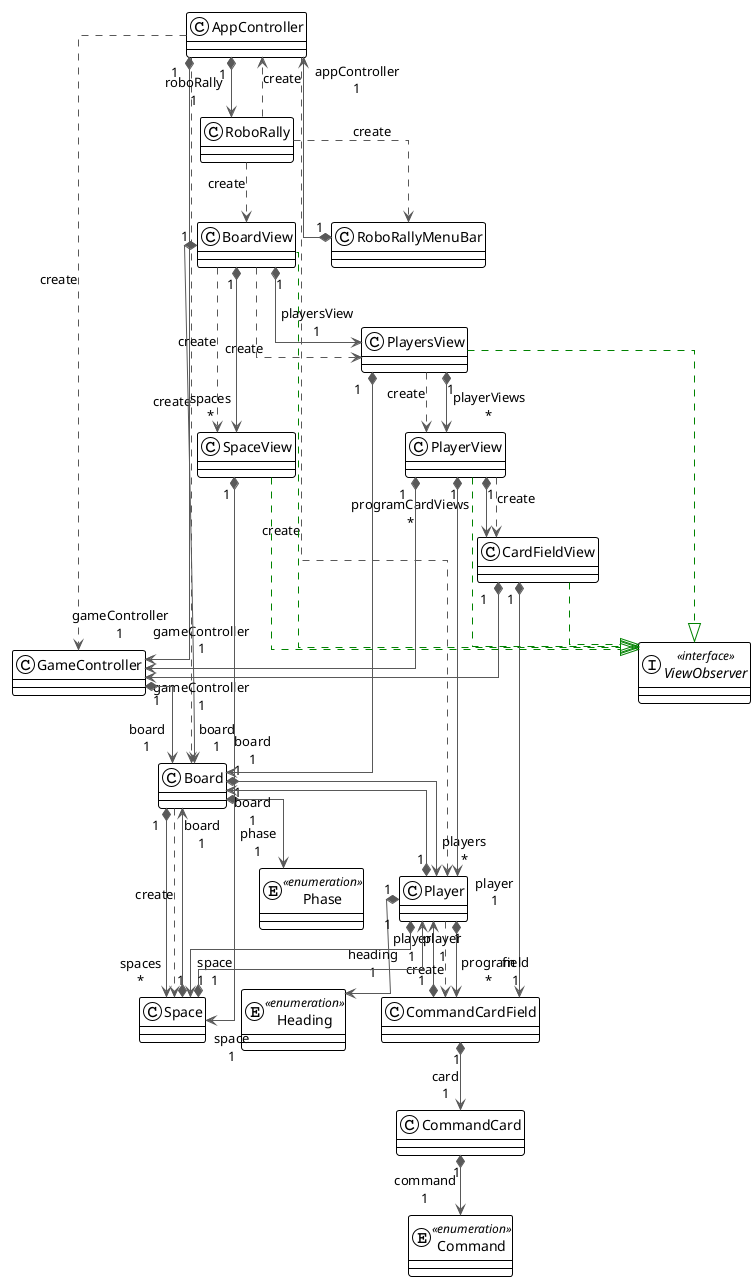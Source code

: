 @startuml

!theme plain
top to bottom direction
skinparam linetype ortho

class AppController
class Board
class BoardView
class CardFieldView
enum Command << enumeration >>
class CommandCard
class CommandCardField
class GameController
enum Heading << enumeration >>
enum Phase << enumeration >>
class Player
class PlayerView
class PlayersView
class RoboRally
class RoboRallyMenuBar
class Space
class SpaceView
interface ViewObserver << interface >>

AppController     -[#595959,dashed]->  Board            : "«create»"
AppController    "1" *-[#595959,plain]-> "gameController\n1" GameController   
AppController     -[#595959,dashed]->  GameController   : "«create»"
AppController     -[#595959,dashed]->  Player           : "«create»"
AppController    "1" *-[#595959,plain]-> "roboRally\n1" RoboRally        
Board            "1" *-[#595959,plain]-> "phase\n1" Phase            
Board            "1" *-[#595959,plain]-> "players\n*" Player           
Board            "1" *-[#595959,plain]-> "spaces\n*" Space            
Board             -[#595959,dashed]->  Space            : "«create»"
BoardView        "1" *-[#595959,plain]-> "board\n1" Board            
BoardView        "1" *-[#595959,plain]-> "playersView\n1" PlayersView      
BoardView         -[#595959,dashed]->  PlayersView      : "«create»"
BoardView         -[#595959,dashed]->  SpaceView        : "«create»"
BoardView        "1" *-[#595959,plain]-> "spaces\n*" SpaceView        
BoardView         -[#008200,dashed]-^  ViewObserver     
CardFieldView    "1" *-[#595959,plain]-> "field\n1" CommandCardField 
CardFieldView    "1" *-[#595959,plain]-> "gameController\n1" GameController   
CardFieldView     -[#008200,dashed]-^  ViewObserver     
CommandCard      "1" *-[#595959,plain]-> "command\n1" Command          
CommandCardField "1" *-[#595959,plain]-> "card\n1" CommandCard      
CommandCardField "1" *-[#595959,plain]-> "player\n1" Player           
GameController   "1" *-[#595959,plain]-> "board\n1" Board            
Player           "1" *-[#595959,plain]-> "board\n1" Board            
Player            -[#595959,dashed]->  CommandCardField : "«create»"
Player           "1" *-[#595959,plain]-> "program\n*" CommandCardField 
Player           "1" *-[#595959,plain]-> "heading\n1" Heading          
Player           "1" *-[#595959,plain]-> "space\n1" Space            
PlayerView       "1" *-[#595959,plain]-> "programCardViews\n*" CardFieldView    
PlayerView        -[#595959,dashed]->  CardFieldView    : "«create»"
PlayerView       "1" *-[#595959,plain]-> "gameController\n1" GameController   
PlayerView       "1" *-[#595959,plain]-> "player\n1" Player           
PlayerView        -[#008200,dashed]-^  ViewObserver     
PlayersView      "1" *-[#595959,plain]-> "board\n1" Board            
PlayersView       -[#595959,dashed]->  PlayerView       : "«create»"
PlayersView      "1" *-[#595959,plain]-> "playerViews\n*" PlayerView       
PlayersView       -[#008200,dashed]-^  ViewObserver     
RoboRally         -[#595959,dashed]->  AppController    : "«create»"
RoboRally         -[#595959,dashed]->  BoardView        : "«create»"
RoboRally         -[#595959,dashed]->  RoboRallyMenuBar : "«create»"
RoboRallyMenuBar "1" *-[#595959,plain]-> "appController\n1" AppController    
Space            "1" *-[#595959,plain]-> "board\n1" Board            
Space            "1" *-[#595959,plain]-> "player\n1" Player           
SpaceView        "1" *-[#595959,plain]-> "space\n1" Space            
SpaceView         -[#008200,dashed]-^  ViewObserver     
@enduml

